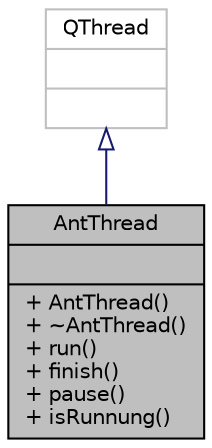 digraph "AntThread"
{
  edge [fontname="Helvetica",fontsize="10",labelfontname="Helvetica",labelfontsize="10"];
  node [fontname="Helvetica",fontsize="10",shape=record];
  Node2 [label="{AntThread\n||+ AntThread()\l+ ~AntThread()\l+ run()\l+ finish()\l+ pause()\l+ isRunnung()\l}",height=0.2,width=0.4,color="black", fillcolor="grey75", style="filled", fontcolor="black"];
  Node3 -> Node2 [dir="back",color="midnightblue",fontsize="10",style="solid",arrowtail="onormal"];
  Node3 [label="{QThread\n||}",height=0.2,width=0.4,color="grey75", fillcolor="white", style="filled"];
}
